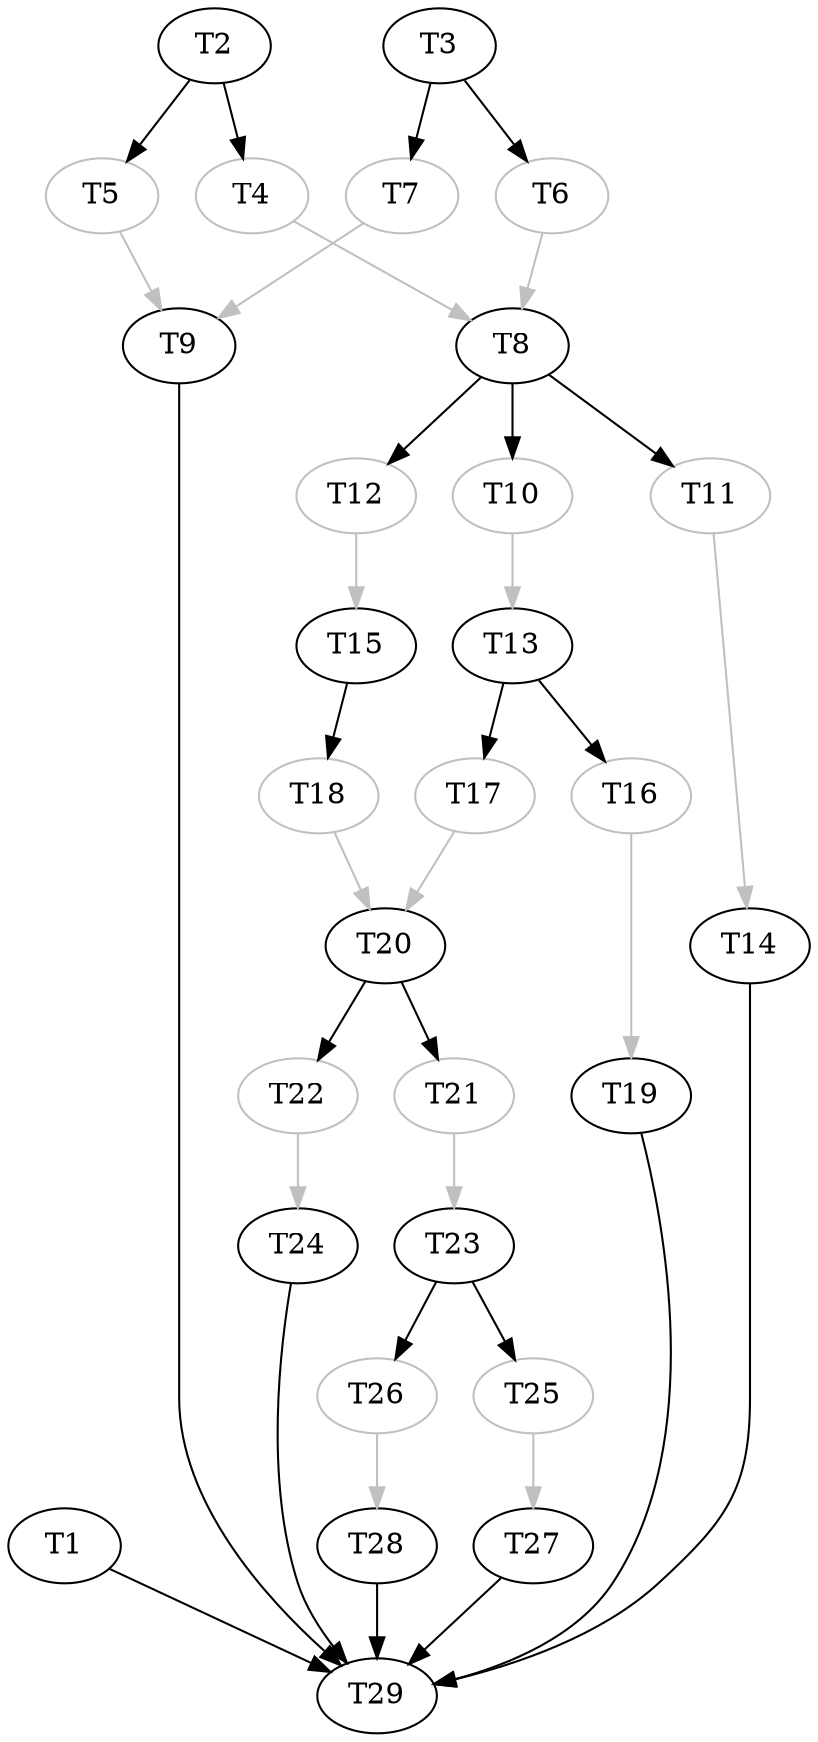 digraph DAG_Schedule {
  T1 [size="256", overhead="0.13", color="black"]
  T1 -> T29 [size="256", color="black"]
  T2 [size="242", overhead="0.1", color="black"]
  T2 -> T4 [size="242", color="black"]
  T2 -> T5 [size="242", color="black"]
  T3 [size="28", overhead="0.05", color="black"]
  T3 -> T6 [size="28", color="black"]
  T3 -> T7 [size="28", color="black"]
  T4 [size="1", overhead="0.1", color="grey"]
  T4 -> T8 [size="1", color="grey"]
  T5 [size="1", overhead="0.1", color="grey"]
  T5 -> T9 [size="1", color="grey"]
  T6 [size="1", overhead="0.1", color="grey"]
  T6 -> T8 [size="1", color="grey"]
  T7 [size="1", overhead="0.1", color="grey"]
  T7 -> T9 [size="1", color="grey"]
  T8 [size="550", overhead="0.01", color="black"]
  T8 -> T10 [size="550", color="black"]
  T8 -> T11 [size="550", color="black"]
  T8 -> T12 [size="550", color="black"]
  T9 [size="783", overhead="0.01", color="black"]
  T9 -> T29 [size="783", color="black"]
  T10 [size="1", overhead="0.1", color="grey"]
  T10 -> T13 [size="1", color="grey"]
  T11 [size="1", overhead="0.1", color="grey"]
  T11 -> T14 [size="1", color="grey"]
  T12 [size="1", overhead="0.1", color="grey"]
  T12 -> T15 [size="1", color="grey"]
  T13 [size="8", overhead="0.15", color="black"]
  T13 -> T16 [size="8", color="black"]
  T13 -> T17 [size="8", color="black"]
  T14 [size="1074", overhead="0.11", color="black"]
  T14 -> T29 [size="1074", color="black"]
  T15 [size="10", overhead="0.13", color="black"]
  T15 -> T18 [size="10", color="black"]
  T16 [size="0", overhead="0.1", color="grey"]
  T16 -> T19 [size="0", color="grey"]
  T17 [size="0", overhead="0.1", color="grey"]
  T17 -> T20 [size="0", color="grey"]
  T18 [size="0", overhead="0.1", color="grey"]
  T18 -> T20 [size="0", color="grey"]
  T19 [size="921", overhead="0.08", color="black"]
  T19 -> T29 [size="921", color="black"]
  T20 [size="225", overhead="0.16", color="black"]
  T20 -> T21 [size="225", color="black"]
  T20 -> T22 [size="225", color="black"]
  T21 [size="0", overhead="0.1", color="grey"]
  T21 -> T23 [size="0", color="grey"]
  T22 [size="0", overhead="0.1", color="grey"]
  T22 -> T24 [size="0", color="grey"]
  T23 [size="187", overhead="0.09", color="black"]
  T23 -> T25 [size="187", color="black"]
  T23 -> T26 [size="187", color="black"]
  T24 [size="29", overhead="0.18", color="black"]
  T24 -> T29 [size="29", color="black"]
  T25 [size="0", overhead="0.1", color="grey"]
  T25 -> T27 [size="0", color="grey"]
  T26 [size="0", overhead="0.1", color="grey"]
  T26 -> T28 [size="0", color="grey"]
  T27 [size="69", overhead="0.05", color="black"]
  T27 -> T29 [size="69", color="black"]
  T28 [size="1051", overhead="0.19", color="black"]
  T28 -> T29 [size="1051", color="black"]
  T29 [size="0", overhead="0.1", color="black"]
}
